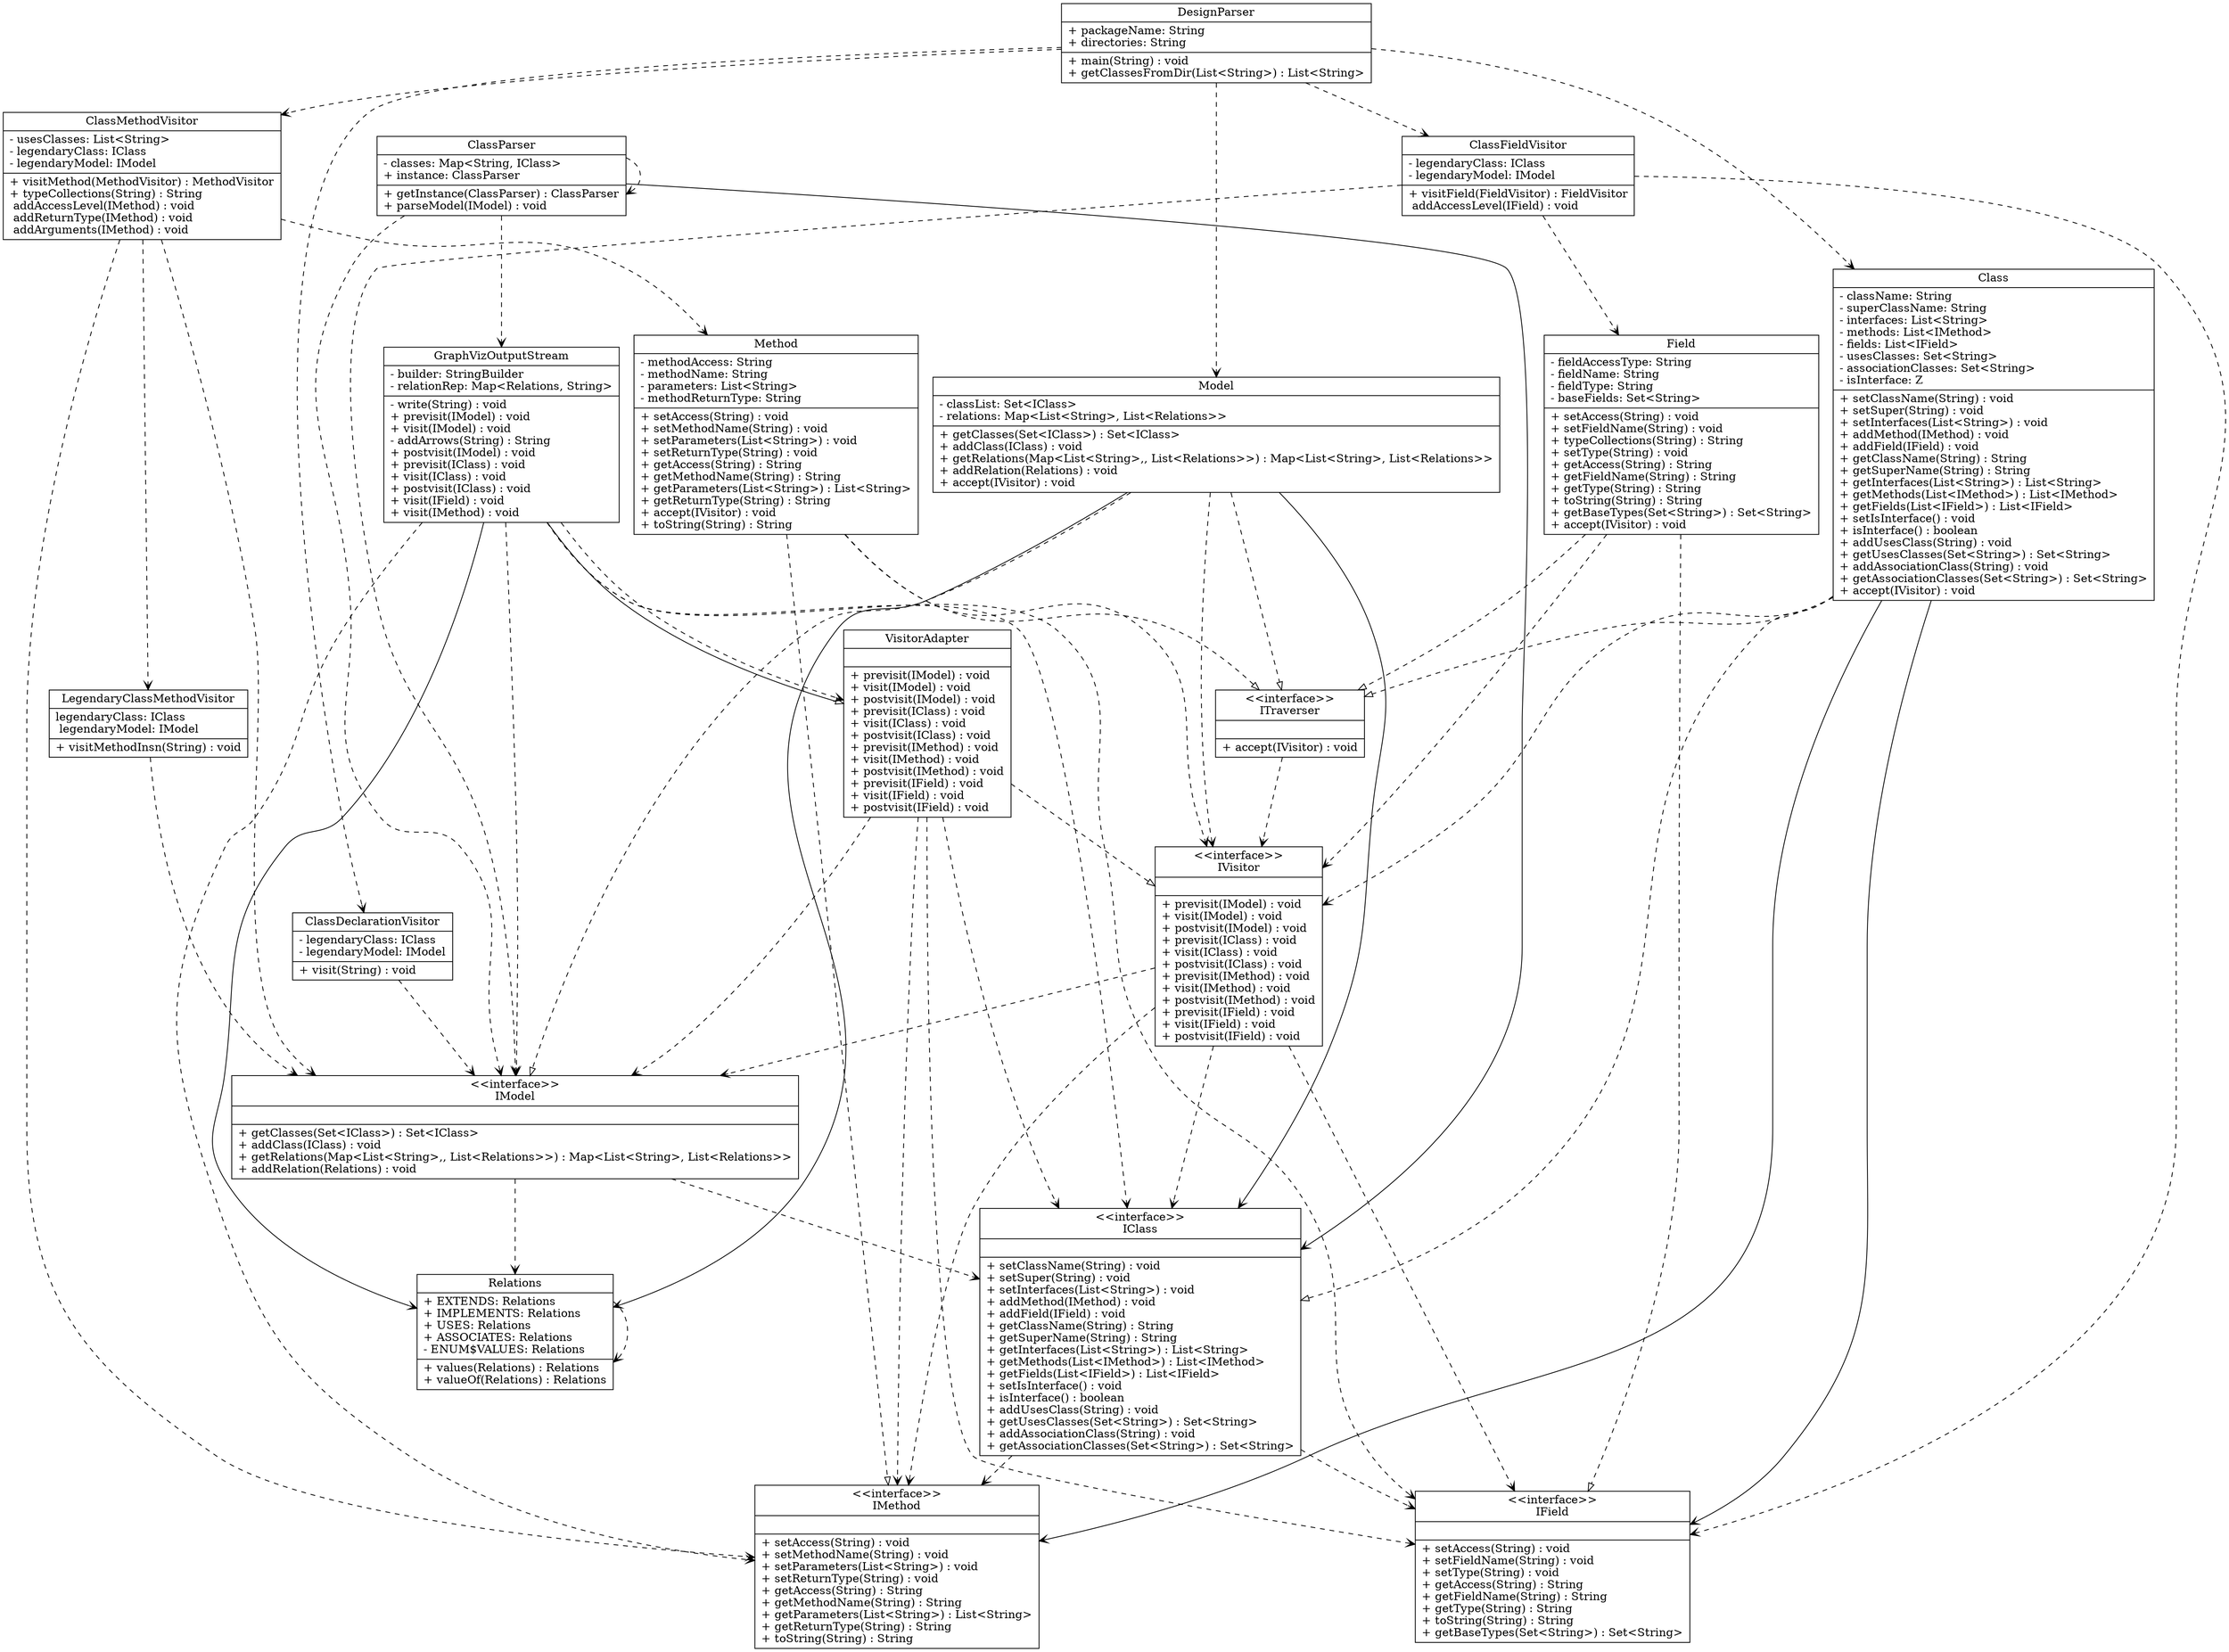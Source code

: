 digraph G{
	node [shape = "record"]
Method [
	label = "{Method|
	- methodAccess: String\l
	- methodName: String\l
	- parameters: List\<String\>\l
	- methodReturnType: String\l
	|
	+ setAccess(String) : void\l
	+ setMethodName(String) : void\l
	+ setParameters(List\<String\>) : void\l
	+ setReturnType(String) : void\l
	+ getAccess(String) : String\l
	+ getMethodName(String) : String\l
	+ getParameters(List\<String\>) : List\<String\>\l
	+ getReturnType(String) : String\l
	+ accept(IVisitor) : void\l
	+ toString(String) : String\l
	}"
	]
VisitorAdapter [
	label = "{VisitorAdapter|
	|
	+ previsit(IModel) : void\l
	+ visit(IModel) : void\l
	+ postvisit(IModel) : void\l
	+ previsit(IClass) : void\l
	+ visit(IClass) : void\l
	+ postvisit(IClass) : void\l
	+ previsit(IMethod) : void\l
	+ visit(IMethod) : void\l
	+ postvisit(IMethod) : void\l
	+ previsit(IField) : void\l
	+ visit(IField) : void\l
	+ postvisit(IField) : void\l
	}"
	]
ClassFieldVisitor [
	label = "{ClassFieldVisitor|
	- legendaryClass: IClass\l
	- legendaryModel: IModel\l
	|
	+ visitField(FieldVisitor) : FieldVisitor\l
	 addAccessLevel(IField) : void\l
	}"
	]
Class [
	label = "{Class|
	- className: String\l
	- superClassName: String\l
	- interfaces: List\<String\>\l
	- methods: List\<IMethod\>\l
	- fields: List\<IField\>\l
	- usesClasses: Set\<String\>\l
	- associationClasses: Set\<String\>\l
	- isInterface: Z\l
	|
	+ setClassName(String) : void\l
	+ setSuper(String) : void\l
	+ setInterfaces(List\<String\>) : void\l
	+ addMethod(IMethod) : void\l
	+ addField(IField) : void\l
	+ getClassName(String) : String\l
	+ getSuperName(String) : String\l
	+ getInterfaces(List\<String\>) : List\<String\>\l
	+ getMethods(List\<IMethod\>) : List\<IMethod\>\l
	+ getFields(List\<IField\>) : List\<IField\>\l
	+ setIsInterface() : void\l
	+ isInterface() : boolean\l
	+ addUsesClass(String) : void\l
	+ getUsesClasses(Set\<String\>) : Set\<String\>\l
	+ addAssociationClass(String) : void\l
	+ getAssociationClasses(Set\<String\>) : Set\<String\>\l
	+ accept(IVisitor) : void\l
	}"
	]
Model [
	label = "{Model|
	- classList: Set\<IClass\>\l
	- relations: Map\<List\<String\>, List\<Relations\>\>\l
	|
	+ getClasses(Set\<IClass\>) : Set\<IClass\>\l
	+ addClass(IClass) : void\l
	+ getRelations(Map\<List\<String\>,, List\<Relations\>\>) : Map\<List\<String\>, List\<Relations\>\>\l
	+ addRelation(Relations) : void\l
	+ accept(IVisitor) : void\l
	}"
	]
Field [
	label = "{Field|
	- fieldAccessType: String\l
	- fieldName: String\l
	- fieldType: String\l
	- baseFields: Set\<String\>\l
	|
	+ setAccess(String) : void\l
	+ setFieldName(String) : void\l
	+ typeCollections(String) : String\l
	+ setType(String) : void\l
	+ getAccess(String) : String\l
	+ getFieldName(String) : String\l
	+ getType(String) : String\l
	+ toString(String) : String\l
	+ getBaseTypes(Set\<String\>) : Set\<String\>\l
	+ accept(IVisitor) : void\l
	}"
	]
IMethod [
	label = "{\<\<interface\>\>\nIMethod|
	|
	+ setAccess(String) : void\l
	+ setMethodName(String) : void\l
	+ setParameters(List\<String\>) : void\l
	+ setReturnType(String) : void\l
	+ getAccess(String) : String\l
	+ getMethodName(String) : String\l
	+ getParameters(List\<String\>) : List\<String\>\l
	+ getReturnType(String) : String\l
	+ toString(String) : String\l
	}"
	]
Relations [
	label = "{Relations|
	+ EXTENDS: Relations\l
	+ IMPLEMENTS: Relations\l
	+ USES: Relations\l
	+ ASSOCIATES: Relations\l
	- ENUM$VALUES: Relations\l
	|
	+ values(Relations) : Relations\l
	+ valueOf(Relations) : Relations\l
	}"
	]
GraphVizOutputStream [
	label = "{GraphVizOutputStream|
	- builder: StringBuilder\l
	- relationRep: Map\<Relations, String\>\l
	|
	- write(String) : void\l
	+ previsit(IModel) : void\l
	+ visit(IModel) : void\l
	- addArrows(String) : String\l
	+ postvisit(IModel) : void\l
	+ previsit(IClass) : void\l
	+ visit(IClass) : void\l
	+ postvisit(IClass) : void\l
	+ visit(IField) : void\l
	+ visit(IMethod) : void\l
	}"
	]
IClass [
	label = "{\<\<interface\>\>\nIClass|
	|
	+ setClassName(String) : void\l
	+ setSuper(String) : void\l
	+ setInterfaces(List\<String\>) : void\l
	+ addMethod(IMethod) : void\l
	+ addField(IField) : void\l
	+ getClassName(String) : String\l
	+ getSuperName(String) : String\l
	+ getInterfaces(List\<String\>) : List\<String\>\l
	+ getMethods(List\<IMethod\>) : List\<IMethod\>\l
	+ getFields(List\<IField\>) : List\<IField\>\l
	+ setIsInterface() : void\l
	+ isInterface() : boolean\l
	+ addUsesClass(String) : void\l
	+ getUsesClasses(Set\<String\>) : Set\<String\>\l
	+ addAssociationClass(String) : void\l
	+ getAssociationClasses(Set\<String\>) : Set\<String\>\l
	}"
	]
IField [
	label = "{\<\<interface\>\>\nIField|
	|
	+ setAccess(String) : void\l
	+ setFieldName(String) : void\l
	+ setType(String) : void\l
	+ getAccess(String) : String\l
	+ getFieldName(String) : String\l
	+ getType(String) : String\l
	+ toString(String) : String\l
	+ getBaseTypes(Set\<String\>) : Set\<String\>\l
	}"
	]
ClassMethodVisitor [
	label = "{ClassMethodVisitor|
	- usesClasses: List\<String\>\l
	- legendaryClass: IClass\l
	- legendaryModel: IModel\l
	|
	+ visitMethod(MethodVisitor) : MethodVisitor\l
	+ typeCollections(String) : String\l
	 addAccessLevel(IMethod) : void\l
	 addReturnType(IMethod) : void\l
	 addArguments(IMethod) : void\l
	}"
	]
ClassDeclarationVisitor [
	label = "{ClassDeclarationVisitor|
	- legendaryClass: IClass\l
	- legendaryModel: IModel\l
	|
	+ visit(String) : void\l
	}"
	]
LegendaryClassMethodVisitor [
	label = "{LegendaryClassMethodVisitor|
	 legendaryClass: IClass\l
	 legendaryModel: IModel\l
	|
	+ visitMethodInsn(String) : void\l
	}"
	]
IVisitor [
	label = "{\<\<interface\>\>\nIVisitor|
	|
	+ previsit(IModel) : void\l
	+ visit(IModel) : void\l
	+ postvisit(IModel) : void\l
	+ previsit(IClass) : void\l
	+ visit(IClass) : void\l
	+ postvisit(IClass) : void\l
	+ previsit(IMethod) : void\l
	+ visit(IMethod) : void\l
	+ postvisit(IMethod) : void\l
	+ previsit(IField) : void\l
	+ visit(IField) : void\l
	+ postvisit(IField) : void\l
	}"
	]
IModel [
	label = "{\<\<interface\>\>\nIModel|
	|
	+ getClasses(Set\<IClass\>) : Set\<IClass\>\l
	+ addClass(IClass) : void\l
	+ getRelations(Map\<List\<String\>,, List\<Relations\>\>) : Map\<List\<String\>, List\<Relations\>\>\l
	+ addRelation(Relations) : void\l
	}"
	]
ITraverser [
	label = "{\<\<interface\>\>\nITraverser|
	|
	+ accept(IVisitor) : void\l
	}"
	]
DesignParser [
	label = "{DesignParser|
	+ packageName: String\l
	+ directories: String\l
	|
	+ main(String) : void\l
	+ getClassesFromDir(List\<String\>) : List\<String\>\l
	}"
	]
ClassParser [
	label = "{ClassParser|
	- classes: Map\<String, IClass\>\l
	+ instance: ClassParser\l
	|
	+ getInstance(ClassParser) : ClassParser\l
	+ parseModel(IModel) : void\l
	}"
	]
	edge [style = "solid"] [arrowhead = "open"]
	Model->Relations
	edge [style = "dashed"] [arrowhead = "open"]
	IVisitor->IModel
	edge [style = "dashed"] [arrowhead = "open"]
	VisitorAdapter->IField
	edge [style = "dashed"] [arrowhead = "open"]
	ClassMethodVisitor->IMethod
	edge [style = "dashed"] [arrowhead = "open"]
	Relations->Relations
	edge [style = "dashed"] [arrowhead = "empty"]
	Class->ITraverser
	edge [style = "dashed"] [arrowhead = "open"]
	ClassFieldVisitor->IField
	edge [style = "dashed"] [arrowhead = "empty"]
	VisitorAdapter->IVisitor
	edge [style = "dashed"] [arrowhead = "open"]
	ClassDeclarationVisitor->IModel
	edge [style = "dashed"] [arrowhead = "open"]
	Model->IVisitor
	edge [style = "dashed"] [arrowhead = "open"]
	ClassFieldVisitor->IModel
	edge [style = "dashed"] [arrowhead = "empty"]
	Field->IField
	edge [style = "dashed"] [arrowhead = "open"]
	VisitorAdapter->IMethod
	edge [style = "dashed"] [arrowhead = "open"]
	DesignParser->ClassMethodVisitor
	edge [style = "dashed"] [arrowhead = "open"]
	IModel->Relations
	edge [style = "dashed"] [arrowhead = "empty"]
	Field->ITraverser
	edge [style = "dashed"] [arrowhead = "open"]
	IVisitor->IClass
	edge [style = "solid"] [arrowhead = "open"]
	GraphVizOutputStream->Relations
	edge [style = "dashed"] [arrowhead = "open"]
	GraphVizOutputStream->IField
	edge [style = "dashed"] [arrowhead = "empty"]
	Model->ITraverser
	edge [style = "dashed"] [arrowhead = "open"]
	VisitorAdapter->IModel
	edge [style = "solid"] [arrowhead = "empty"]
GraphVizOutputStream->VisitorAdapter
	edge [style = "dashed"] [arrowhead = "open"]
	GraphVizOutputStream->VisitorAdapter
	edge [style = "dashed"] [arrowhead = "open"]
	DesignParser->ClassFieldVisitor
	edge [style = "solid"] [arrowhead = "open"]
	Class->IField
	edge [style = "dashed"] [arrowhead = "empty"]
	Model->IModel
	edge [style = "dashed"] [arrowhead = "open"]
	ClassMethodVisitor->LegendaryClassMethodVisitor
	edge [style = "dashed"] [arrowhead = "open"]
	IClass->IMethod
	edge [style = "dashed"] [arrowhead = "open"]
	GraphVizOutputStream->IModel
	edge [style = "dashed"] [arrowhead = "empty"]
	Method->IMethod
	edge [style = "dashed"] [arrowhead = "open"]
	IClass->IField
	edge [style = "dashed"] [arrowhead = "open"]
	VisitorAdapter->IClass
	edge [style = "dashed"] [arrowhead = "open"]
	DesignParser->Model
	edge [style = "solid"] [arrowhead = "open"]
	ClassParser->IClass
	edge [style = "dashed"] [arrowhead = "open"]
	IVisitor->IMethod
	edge [style = "solid"] [arrowhead = "open"]
	Model->IClass
	edge [style = "dashed"] [arrowhead = "open"]
	ClassMethodVisitor->IModel
	edge [style = "dashed"] [arrowhead = "open"]
	Field->IVisitor
	edge [style = "dashed"] [arrowhead = "open"]
	Method->IVisitor
	edge [style = "dashed"] [arrowhead = "open"]
	ClassParser->ClassParser
	edge [style = "solid"] [arrowhead = "open"]
	Class->IMethod
	edge [style = "dashed"] [arrowhead = "open"]
	ClassParser->IModel
	edge [style = "dashed"] [arrowhead = "open"]
	IVisitor->IField
	edge [style = "dashed"] [arrowhead = "open"]
	ClassFieldVisitor->Field
	edge [style = "dashed"] [arrowhead = "open"]
	ClassParser->GraphVizOutputStream
	edge [style = "dashed"] [arrowhead = "open"]
	GraphVizOutputStream->IClass
	edge [style = "dashed"] [arrowhead = "open"]
	GraphVizOutputStream->IMethod
	edge [style = "dashed"] [arrowhead = "open"]
	LegendaryClassMethodVisitor->IModel
	edge [style = "dashed"] [arrowhead = "open"]
	IModel->IClass
	edge [style = "dashed"] [arrowhead = "open"]
	ITraverser->IVisitor
	edge [style = "dashed"] [arrowhead = "empty"]
	Method->ITraverser
	edge [style = "dashed"] [arrowhead = "open"]
	DesignParser->ClassDeclarationVisitor
	edge [style = "dashed"] [arrowhead = "empty"]
	Class->IClass
	edge [style = "dashed"] [arrowhead = "open"]
	Class->IVisitor
	edge [style = "dashed"] [arrowhead = "open"]
	DesignParser->Class
	edge [style = "dashed"] [arrowhead = "open"]
	ClassMethodVisitor->Method
}